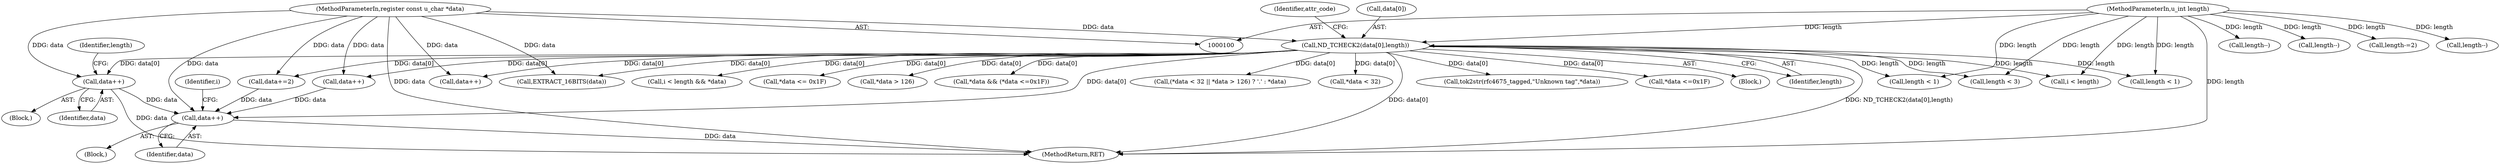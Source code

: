 digraph "0_tcpdump_1bc78d795cd5cad5525498658f414a11ea0a7e9c@pointer" {
"1000215" [label="(Call,data++)"];
"1000107" [label="(Call,ND_TCHECK2(data[0],length))"];
"1000102" [label="(MethodParameterIn,register const u_char *data)"];
"1000103" [label="(MethodParameterIn,u_int length)"];
"1000233" [label="(Call,data++)"];
"1000198" [label="(Call,length < 1)"];
"1000172" [label="(Call,length < 1)"];
"1000113" [label="(Identifier,attr_code)"];
"1000246" [label="(Call,*data > 126)"];
"1000193" [label="(Call,length--)"];
"1000108" [label="(Call,data[0])"];
"1000122" [label="(Call,*data && (*data <=0x1F))"];
"1000234" [label="(Identifier,data)"];
"1000150" [label="(Call,EXTRACT_16BITS(data))"];
"1000226" [label="(Identifier,i)"];
"1000240" [label="(Call,(*data < 32 || *data > 126) ? '.' : *data)"];
"1000141" [label="(Call,data++)"];
"1000143" [label="(Call,length--)"];
"1000261" [label="(MethodReturn,RET)"];
"1000155" [label="(Call,length-=2)"];
"1000216" [label="(Identifier,data)"];
"1000191" [label="(Call,data++)"];
"1000102" [label="(MethodParameterIn,register const u_char *data)"];
"1000111" [label="(Identifier,length)"];
"1000242" [label="(Call,*data < 32)"];
"1000233" [label="(Call,data++)"];
"1000208" [label="(Call,tok2str(rfc4675_tagged,\"Unknown tag\",*data))"];
"1000125" [label="(Call,*data <=0x1F)"];
"1000107" [label="(Call,ND_TCHECK2(data[0],length))"];
"1000230" [label="(Block,)"];
"1000105" [label="(Block,)"];
"1000152" [label="(Call,data+=2)"];
"1000114" [label="(Block,)"];
"1000103" [label="(MethodParameterIn,u_int length)"];
"1000224" [label="(Call,i < length && *data)"];
"1000166" [label="(Call,*data <= 0x1F)"];
"1000217" [label="(Call,length--)"];
"1000117" [label="(Call,length < 3)"];
"1000215" [label="(Call,data++)"];
"1000225" [label="(Call,i < length)"];
"1000218" [label="(Identifier,length)"];
"1000215" -> "1000114"  [label="AST: "];
"1000215" -> "1000216"  [label="CFG: "];
"1000216" -> "1000215"  [label="AST: "];
"1000218" -> "1000215"  [label="CFG: "];
"1000215" -> "1000261"  [label="DDG: data"];
"1000107" -> "1000215"  [label="DDG: data[0]"];
"1000102" -> "1000215"  [label="DDG: data"];
"1000215" -> "1000233"  [label="DDG: data"];
"1000107" -> "1000105"  [label="AST: "];
"1000107" -> "1000111"  [label="CFG: "];
"1000108" -> "1000107"  [label="AST: "];
"1000111" -> "1000107"  [label="AST: "];
"1000113" -> "1000107"  [label="CFG: "];
"1000107" -> "1000261"  [label="DDG: data[0]"];
"1000107" -> "1000261"  [label="DDG: ND_TCHECK2(data[0],length)"];
"1000102" -> "1000107"  [label="DDG: data"];
"1000103" -> "1000107"  [label="DDG: length"];
"1000107" -> "1000117"  [label="DDG: length"];
"1000107" -> "1000122"  [label="DDG: data[0]"];
"1000107" -> "1000125"  [label="DDG: data[0]"];
"1000107" -> "1000141"  [label="DDG: data[0]"];
"1000107" -> "1000150"  [label="DDG: data[0]"];
"1000107" -> "1000152"  [label="DDG: data[0]"];
"1000107" -> "1000166"  [label="DDG: data[0]"];
"1000107" -> "1000172"  [label="DDG: length"];
"1000107" -> "1000191"  [label="DDG: data[0]"];
"1000107" -> "1000198"  [label="DDG: length"];
"1000107" -> "1000208"  [label="DDG: data[0]"];
"1000107" -> "1000225"  [label="DDG: length"];
"1000107" -> "1000224"  [label="DDG: data[0]"];
"1000107" -> "1000233"  [label="DDG: data[0]"];
"1000107" -> "1000240"  [label="DDG: data[0]"];
"1000107" -> "1000242"  [label="DDG: data[0]"];
"1000107" -> "1000246"  [label="DDG: data[0]"];
"1000102" -> "1000100"  [label="AST: "];
"1000102" -> "1000261"  [label="DDG: data"];
"1000102" -> "1000141"  [label="DDG: data"];
"1000102" -> "1000150"  [label="DDG: data"];
"1000102" -> "1000152"  [label="DDG: data"];
"1000102" -> "1000191"  [label="DDG: data"];
"1000102" -> "1000233"  [label="DDG: data"];
"1000103" -> "1000100"  [label="AST: "];
"1000103" -> "1000261"  [label="DDG: length"];
"1000103" -> "1000117"  [label="DDG: length"];
"1000103" -> "1000143"  [label="DDG: length"];
"1000103" -> "1000155"  [label="DDG: length"];
"1000103" -> "1000172"  [label="DDG: length"];
"1000103" -> "1000193"  [label="DDG: length"];
"1000103" -> "1000198"  [label="DDG: length"];
"1000103" -> "1000217"  [label="DDG: length"];
"1000103" -> "1000225"  [label="DDG: length"];
"1000233" -> "1000230"  [label="AST: "];
"1000233" -> "1000234"  [label="CFG: "];
"1000234" -> "1000233"  [label="AST: "];
"1000226" -> "1000233"  [label="CFG: "];
"1000233" -> "1000261"  [label="DDG: data"];
"1000152" -> "1000233"  [label="DDG: data"];
"1000191" -> "1000233"  [label="DDG: data"];
}
